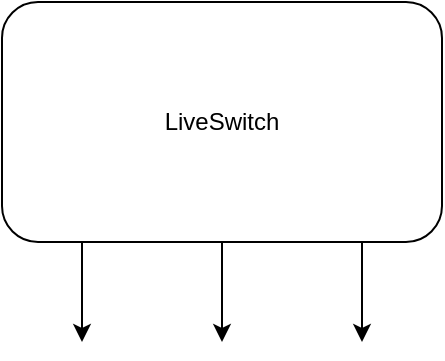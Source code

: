 <mxfile version="21.7.2" type="github">
  <diagram name="Page-1" id="H_Ew0K_-OQeQ6AlePQjB">
    <mxGraphModel dx="1050" dy="566" grid="1" gridSize="10" guides="1" tooltips="1" connect="1" arrows="1" fold="1" page="1" pageScale="1" pageWidth="850" pageHeight="1100" math="0" shadow="0">
      <root>
        <mxCell id="0" />
        <mxCell id="1" parent="0" />
        <mxCell id="x4-sbLFPX37OeMM4X-5N-1" value="LiveSwitch" style="rounded=1;whiteSpace=wrap;html=1;" vertex="1" parent="1">
          <mxGeometry x="300" y="80" width="220" height="120" as="geometry" />
        </mxCell>
        <mxCell id="x4-sbLFPX37OeMM4X-5N-2" value="" style="endArrow=classic;html=1;rounded=0;" edge="1" parent="1">
          <mxGeometry width="50" height="50" relative="1" as="geometry">
            <mxPoint x="410" y="200" as="sourcePoint" />
            <mxPoint x="410" y="250" as="targetPoint" />
          </mxGeometry>
        </mxCell>
        <mxCell id="x4-sbLFPX37OeMM4X-5N-3" value="" style="endArrow=classic;html=1;rounded=0;" edge="1" parent="1">
          <mxGeometry width="50" height="50" relative="1" as="geometry">
            <mxPoint x="480" y="200" as="sourcePoint" />
            <mxPoint x="480" y="250" as="targetPoint" />
          </mxGeometry>
        </mxCell>
        <mxCell id="x4-sbLFPX37OeMM4X-5N-4" value="" style="endArrow=classic;html=1;rounded=0;" edge="1" parent="1">
          <mxGeometry width="50" height="50" relative="1" as="geometry">
            <mxPoint x="340" y="200" as="sourcePoint" />
            <mxPoint x="340" y="250" as="targetPoint" />
          </mxGeometry>
        </mxCell>
      </root>
    </mxGraphModel>
  </diagram>
</mxfile>
